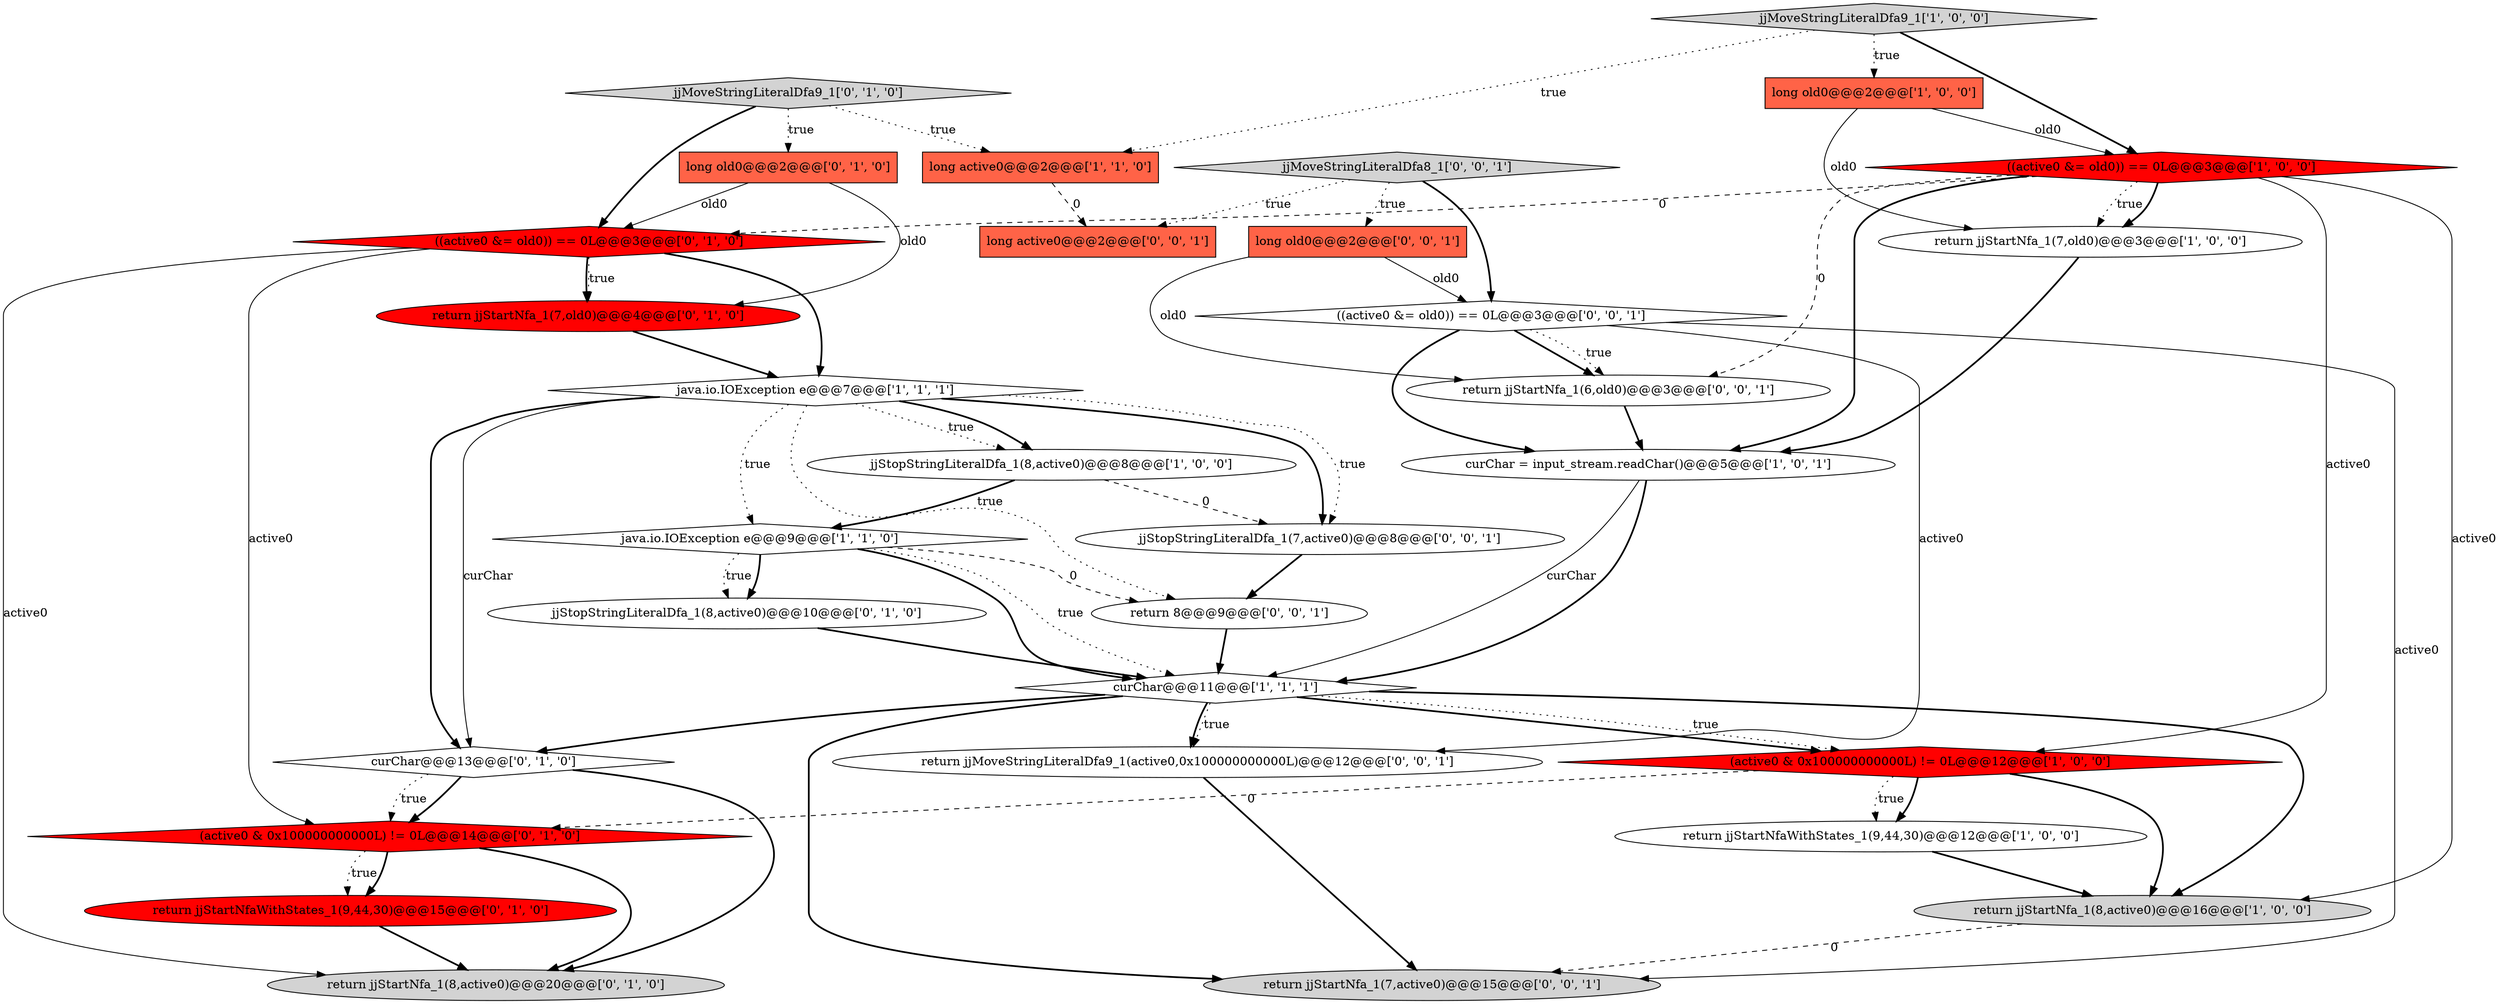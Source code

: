 digraph {
28 [style = filled, label = "long active0@@@2@@@['0', '0', '1']", fillcolor = tomato, shape = box image = "AAA0AAABBB3BBB"];
12 [style = filled, label = "(active0 & 0x100000000000L) != 0L@@@12@@@['1', '0', '0']", fillcolor = red, shape = diamond image = "AAA1AAABBB1BBB"];
1 [style = filled, label = "java.io.IOException e@@@9@@@['1', '1', '0']", fillcolor = white, shape = diamond image = "AAA0AAABBB1BBB"];
2 [style = filled, label = "curChar@@@11@@@['1', '1', '1']", fillcolor = white, shape = diamond image = "AAA0AAABBB1BBB"];
14 [style = filled, label = "jjMoveStringLiteralDfa9_1['0', '1', '0']", fillcolor = lightgray, shape = diamond image = "AAA0AAABBB2BBB"];
15 [style = filled, label = "return jjStartNfaWithStates_1(9,44,30)@@@15@@@['0', '1', '0']", fillcolor = red, shape = ellipse image = "AAA1AAABBB2BBB"];
8 [style = filled, label = "long old0@@@2@@@['1', '0', '0']", fillcolor = tomato, shape = box image = "AAA0AAABBB1BBB"];
23 [style = filled, label = "jjStopStringLiteralDfa_1(7,active0)@@@8@@@['0', '0', '1']", fillcolor = white, shape = ellipse image = "AAA0AAABBB3BBB"];
26 [style = filled, label = "jjMoveStringLiteralDfa8_1['0', '0', '1']", fillcolor = lightgray, shape = diamond image = "AAA0AAABBB3BBB"];
16 [style = filled, label = "((active0 &= old0)) == 0L@@@3@@@['0', '1', '0']", fillcolor = red, shape = diamond image = "AAA1AAABBB2BBB"];
22 [style = filled, label = "((active0 &= old0)) == 0L@@@3@@@['0', '0', '1']", fillcolor = white, shape = diamond image = "AAA0AAABBB3BBB"];
5 [style = filled, label = "jjMoveStringLiteralDfa9_1['1', '0', '0']", fillcolor = lightgray, shape = diamond image = "AAA0AAABBB1BBB"];
30 [style = filled, label = "return jjStartNfa_1(7,active0)@@@15@@@['0', '0', '1']", fillcolor = lightgray, shape = ellipse image = "AAA0AAABBB3BBB"];
6 [style = filled, label = "java.io.IOException e@@@7@@@['1', '1', '1']", fillcolor = white, shape = diamond image = "AAA0AAABBB1BBB"];
29 [style = filled, label = "return 8@@@9@@@['0', '0', '1']", fillcolor = white, shape = ellipse image = "AAA0AAABBB3BBB"];
18 [style = filled, label = "curChar@@@13@@@['0', '1', '0']", fillcolor = white, shape = diamond image = "AAA0AAABBB2BBB"];
21 [style = filled, label = "return jjStartNfa_1(7,old0)@@@4@@@['0', '1', '0']", fillcolor = red, shape = ellipse image = "AAA1AAABBB2BBB"];
24 [style = filled, label = "long old0@@@2@@@['0', '0', '1']", fillcolor = tomato, shape = box image = "AAA0AAABBB3BBB"];
11 [style = filled, label = "long active0@@@2@@@['1', '1', '0']", fillcolor = tomato, shape = box image = "AAA0AAABBB1BBB"];
27 [style = filled, label = "return jjMoveStringLiteralDfa9_1(active0,0x100000000000L)@@@12@@@['0', '0', '1']", fillcolor = white, shape = ellipse image = "AAA0AAABBB3BBB"];
3 [style = filled, label = "return jjStartNfa_1(8,active0)@@@16@@@['1', '0', '0']", fillcolor = lightgray, shape = ellipse image = "AAA0AAABBB1BBB"];
20 [style = filled, label = "jjStopStringLiteralDfa_1(8,active0)@@@10@@@['0', '1', '0']", fillcolor = white, shape = ellipse image = "AAA0AAABBB2BBB"];
7 [style = filled, label = "curChar = input_stream.readChar()@@@5@@@['1', '0', '1']", fillcolor = white, shape = ellipse image = "AAA0AAABBB1BBB"];
17 [style = filled, label = "(active0 & 0x100000000000L) != 0L@@@14@@@['0', '1', '0']", fillcolor = red, shape = diamond image = "AAA1AAABBB2BBB"];
25 [style = filled, label = "return jjStartNfa_1(6,old0)@@@3@@@['0', '0', '1']", fillcolor = white, shape = ellipse image = "AAA0AAABBB3BBB"];
10 [style = filled, label = "jjStopStringLiteralDfa_1(8,active0)@@@8@@@['1', '0', '0']", fillcolor = white, shape = ellipse image = "AAA0AAABBB1BBB"];
13 [style = filled, label = "long old0@@@2@@@['0', '1', '0']", fillcolor = tomato, shape = box image = "AAA0AAABBB2BBB"];
19 [style = filled, label = "return jjStartNfa_1(8,active0)@@@20@@@['0', '1', '0']", fillcolor = lightgray, shape = ellipse image = "AAA0AAABBB2BBB"];
9 [style = filled, label = "((active0 &= old0)) == 0L@@@3@@@['1', '0', '0']", fillcolor = red, shape = diamond image = "AAA1AAABBB1BBB"];
4 [style = filled, label = "return jjStartNfaWithStates_1(9,44,30)@@@12@@@['1', '0', '0']", fillcolor = white, shape = ellipse image = "AAA0AAABBB1BBB"];
0 [style = filled, label = "return jjStartNfa_1(7,old0)@@@3@@@['1', '0', '0']", fillcolor = white, shape = ellipse image = "AAA0AAABBB1BBB"];
13->16 [style = solid, label="old0"];
6->18 [style = solid, label="curChar"];
14->16 [style = bold, label=""];
4->3 [style = bold, label=""];
22->25 [style = bold, label=""];
9->16 [style = dashed, label="0"];
9->0 [style = dotted, label="true"];
3->30 [style = dashed, label="0"];
8->9 [style = solid, label="old0"];
9->0 [style = bold, label=""];
5->9 [style = bold, label=""];
21->6 [style = bold, label=""];
6->18 [style = bold, label=""];
6->23 [style = bold, label=""];
16->6 [style = bold, label=""];
9->3 [style = solid, label="active0"];
7->2 [style = solid, label="curChar"];
22->25 [style = dotted, label="true"];
2->3 [style = bold, label=""];
27->30 [style = bold, label=""];
6->1 [style = dotted, label="true"];
18->19 [style = bold, label=""];
6->23 [style = dotted, label="true"];
18->17 [style = bold, label=""];
1->20 [style = bold, label=""];
12->17 [style = dashed, label="0"];
2->18 [style = bold, label=""];
1->29 [style = dashed, label="0"];
9->7 [style = bold, label=""];
15->19 [style = bold, label=""];
25->7 [style = bold, label=""];
17->19 [style = bold, label=""];
24->25 [style = solid, label="old0"];
14->13 [style = dotted, label="true"];
2->12 [style = bold, label=""];
22->7 [style = bold, label=""];
26->22 [style = bold, label=""];
0->7 [style = bold, label=""];
20->2 [style = bold, label=""];
13->21 [style = solid, label="old0"];
6->10 [style = dotted, label="true"];
23->29 [style = bold, label=""];
11->28 [style = dashed, label="0"];
8->0 [style = solid, label="old0"];
5->11 [style = dotted, label="true"];
17->15 [style = dotted, label="true"];
29->2 [style = bold, label=""];
12->4 [style = bold, label=""];
2->27 [style = dotted, label="true"];
7->2 [style = bold, label=""];
6->29 [style = dotted, label="true"];
26->28 [style = dotted, label="true"];
6->10 [style = bold, label=""];
26->24 [style = dotted, label="true"];
16->21 [style = bold, label=""];
9->25 [style = dashed, label="0"];
9->12 [style = solid, label="active0"];
24->22 [style = solid, label="old0"];
17->15 [style = bold, label=""];
2->12 [style = dotted, label="true"];
2->27 [style = bold, label=""];
16->21 [style = dotted, label="true"];
14->11 [style = dotted, label="true"];
12->4 [style = dotted, label="true"];
1->2 [style = bold, label=""];
16->17 [style = solid, label="active0"];
18->17 [style = dotted, label="true"];
12->3 [style = bold, label=""];
5->8 [style = dotted, label="true"];
22->27 [style = solid, label="active0"];
1->2 [style = dotted, label="true"];
22->30 [style = solid, label="active0"];
10->1 [style = bold, label=""];
2->30 [style = bold, label=""];
1->20 [style = dotted, label="true"];
10->23 [style = dashed, label="0"];
16->19 [style = solid, label="active0"];
}
